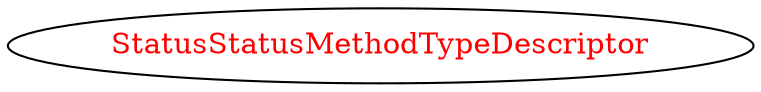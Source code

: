 digraph dependencyGraph {
 concentrate=true;
 ranksep="2.0";
 rankdir="LR"; 
 splines="ortho";
"StatusStatusMethodTypeDescriptor" [fontcolor="red"];
}